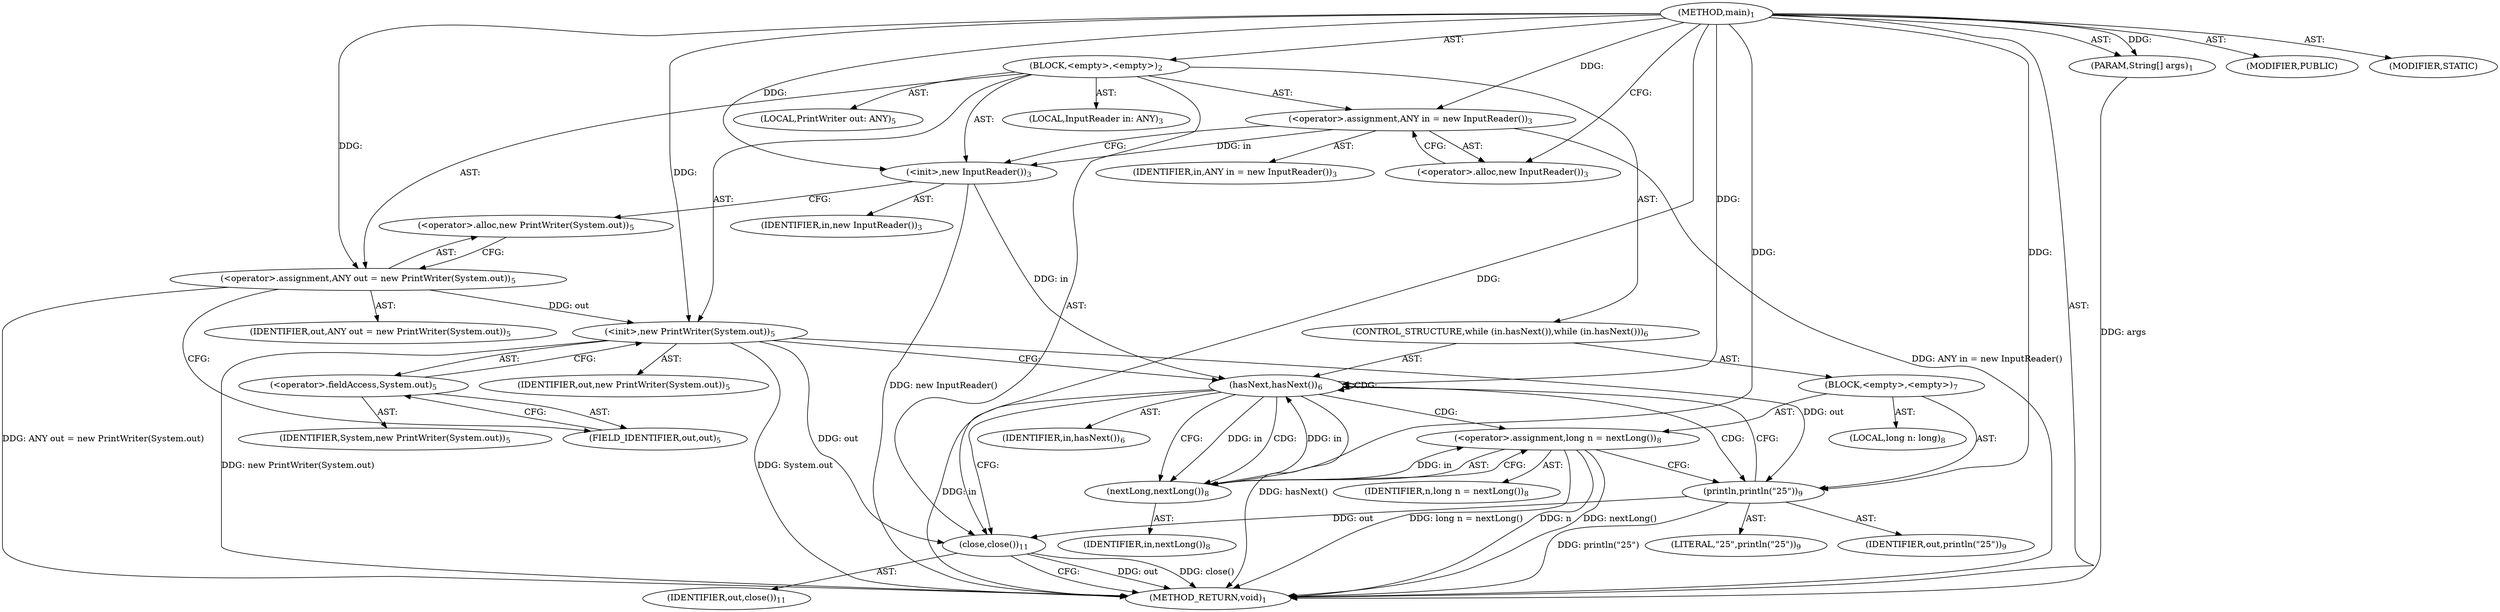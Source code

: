 digraph "main" {  
"21" [label = <(METHOD,main)<SUB>1</SUB>> ]
"22" [label = <(PARAM,String[] args)<SUB>1</SUB>> ]
"23" [label = <(BLOCK,&lt;empty&gt;,&lt;empty&gt;)<SUB>2</SUB>> ]
"4" [label = <(LOCAL,InputReader in: ANY)<SUB>3</SUB>> ]
"24" [label = <(&lt;operator&gt;.assignment,ANY in = new InputReader())<SUB>3</SUB>> ]
"25" [label = <(IDENTIFIER,in,ANY in = new InputReader())<SUB>3</SUB>> ]
"26" [label = <(&lt;operator&gt;.alloc,new InputReader())<SUB>3</SUB>> ]
"27" [label = <(&lt;init&gt;,new InputReader())<SUB>3</SUB>> ]
"3" [label = <(IDENTIFIER,in,new InputReader())<SUB>3</SUB>> ]
"6" [label = <(LOCAL,PrintWriter out: ANY)<SUB>5</SUB>> ]
"28" [label = <(&lt;operator&gt;.assignment,ANY out = new PrintWriter(System.out))<SUB>5</SUB>> ]
"29" [label = <(IDENTIFIER,out,ANY out = new PrintWriter(System.out))<SUB>5</SUB>> ]
"30" [label = <(&lt;operator&gt;.alloc,new PrintWriter(System.out))<SUB>5</SUB>> ]
"31" [label = <(&lt;init&gt;,new PrintWriter(System.out))<SUB>5</SUB>> ]
"5" [label = <(IDENTIFIER,out,new PrintWriter(System.out))<SUB>5</SUB>> ]
"32" [label = <(&lt;operator&gt;.fieldAccess,System.out)<SUB>5</SUB>> ]
"33" [label = <(IDENTIFIER,System,new PrintWriter(System.out))<SUB>5</SUB>> ]
"34" [label = <(FIELD_IDENTIFIER,out,out)<SUB>5</SUB>> ]
"35" [label = <(CONTROL_STRUCTURE,while (in.hasNext()),while (in.hasNext()))<SUB>6</SUB>> ]
"36" [label = <(hasNext,hasNext())<SUB>6</SUB>> ]
"37" [label = <(IDENTIFIER,in,hasNext())<SUB>6</SUB>> ]
"38" [label = <(BLOCK,&lt;empty&gt;,&lt;empty&gt;)<SUB>7</SUB>> ]
"39" [label = <(LOCAL,long n: long)<SUB>8</SUB>> ]
"40" [label = <(&lt;operator&gt;.assignment,long n = nextLong())<SUB>8</SUB>> ]
"41" [label = <(IDENTIFIER,n,long n = nextLong())<SUB>8</SUB>> ]
"42" [label = <(nextLong,nextLong())<SUB>8</SUB>> ]
"43" [label = <(IDENTIFIER,in,nextLong())<SUB>8</SUB>> ]
"44" [label = <(println,println(&quot;25&quot;))<SUB>9</SUB>> ]
"45" [label = <(IDENTIFIER,out,println(&quot;25&quot;))<SUB>9</SUB>> ]
"46" [label = <(LITERAL,&quot;25&quot;,println(&quot;25&quot;))<SUB>9</SUB>> ]
"47" [label = <(close,close())<SUB>11</SUB>> ]
"48" [label = <(IDENTIFIER,out,close())<SUB>11</SUB>> ]
"49" [label = <(MODIFIER,PUBLIC)> ]
"50" [label = <(MODIFIER,STATIC)> ]
"51" [label = <(METHOD_RETURN,void)<SUB>1</SUB>> ]
  "21" -> "22"  [ label = "AST: "] 
  "21" -> "23"  [ label = "AST: "] 
  "21" -> "49"  [ label = "AST: "] 
  "21" -> "50"  [ label = "AST: "] 
  "21" -> "51"  [ label = "AST: "] 
  "23" -> "4"  [ label = "AST: "] 
  "23" -> "24"  [ label = "AST: "] 
  "23" -> "27"  [ label = "AST: "] 
  "23" -> "6"  [ label = "AST: "] 
  "23" -> "28"  [ label = "AST: "] 
  "23" -> "31"  [ label = "AST: "] 
  "23" -> "35"  [ label = "AST: "] 
  "23" -> "47"  [ label = "AST: "] 
  "24" -> "25"  [ label = "AST: "] 
  "24" -> "26"  [ label = "AST: "] 
  "27" -> "3"  [ label = "AST: "] 
  "28" -> "29"  [ label = "AST: "] 
  "28" -> "30"  [ label = "AST: "] 
  "31" -> "5"  [ label = "AST: "] 
  "31" -> "32"  [ label = "AST: "] 
  "32" -> "33"  [ label = "AST: "] 
  "32" -> "34"  [ label = "AST: "] 
  "35" -> "36"  [ label = "AST: "] 
  "35" -> "38"  [ label = "AST: "] 
  "36" -> "37"  [ label = "AST: "] 
  "38" -> "39"  [ label = "AST: "] 
  "38" -> "40"  [ label = "AST: "] 
  "38" -> "44"  [ label = "AST: "] 
  "40" -> "41"  [ label = "AST: "] 
  "40" -> "42"  [ label = "AST: "] 
  "42" -> "43"  [ label = "AST: "] 
  "44" -> "45"  [ label = "AST: "] 
  "44" -> "46"  [ label = "AST: "] 
  "47" -> "48"  [ label = "AST: "] 
  "24" -> "27"  [ label = "CFG: "] 
  "27" -> "30"  [ label = "CFG: "] 
  "28" -> "34"  [ label = "CFG: "] 
  "31" -> "36"  [ label = "CFG: "] 
  "47" -> "51"  [ label = "CFG: "] 
  "26" -> "24"  [ label = "CFG: "] 
  "30" -> "28"  [ label = "CFG: "] 
  "32" -> "31"  [ label = "CFG: "] 
  "36" -> "42"  [ label = "CFG: "] 
  "36" -> "47"  [ label = "CFG: "] 
  "34" -> "32"  [ label = "CFG: "] 
  "40" -> "44"  [ label = "CFG: "] 
  "44" -> "36"  [ label = "CFG: "] 
  "42" -> "40"  [ label = "CFG: "] 
  "21" -> "26"  [ label = "CFG: "] 
  "22" -> "51"  [ label = "DDG: args"] 
  "24" -> "51"  [ label = "DDG: ANY in = new InputReader()"] 
  "27" -> "51"  [ label = "DDG: new InputReader()"] 
  "28" -> "51"  [ label = "DDG: ANY out = new PrintWriter(System.out)"] 
  "31" -> "51"  [ label = "DDG: System.out"] 
  "31" -> "51"  [ label = "DDG: new PrintWriter(System.out)"] 
  "36" -> "51"  [ label = "DDG: in"] 
  "36" -> "51"  [ label = "DDG: hasNext()"] 
  "47" -> "51"  [ label = "DDG: out"] 
  "47" -> "51"  [ label = "DDG: close()"] 
  "40" -> "51"  [ label = "DDG: n"] 
  "40" -> "51"  [ label = "DDG: nextLong()"] 
  "40" -> "51"  [ label = "DDG: long n = nextLong()"] 
  "44" -> "51"  [ label = "DDG: println(&quot;25&quot;)"] 
  "21" -> "22"  [ label = "DDG: "] 
  "21" -> "24"  [ label = "DDG: "] 
  "21" -> "28"  [ label = "DDG: "] 
  "24" -> "27"  [ label = "DDG: in"] 
  "21" -> "27"  [ label = "DDG: "] 
  "28" -> "31"  [ label = "DDG: out"] 
  "21" -> "31"  [ label = "DDG: "] 
  "31" -> "47"  [ label = "DDG: out"] 
  "44" -> "47"  [ label = "DDG: out"] 
  "21" -> "47"  [ label = "DDG: "] 
  "27" -> "36"  [ label = "DDG: in"] 
  "42" -> "36"  [ label = "DDG: in"] 
  "21" -> "36"  [ label = "DDG: "] 
  "42" -> "40"  [ label = "DDG: in"] 
  "31" -> "44"  [ label = "DDG: out"] 
  "21" -> "44"  [ label = "DDG: "] 
  "36" -> "42"  [ label = "DDG: in"] 
  "21" -> "42"  [ label = "DDG: "] 
  "36" -> "40"  [ label = "CDG: "] 
  "36" -> "42"  [ label = "CDG: "] 
  "36" -> "36"  [ label = "CDG: "] 
  "36" -> "44"  [ label = "CDG: "] 
}
